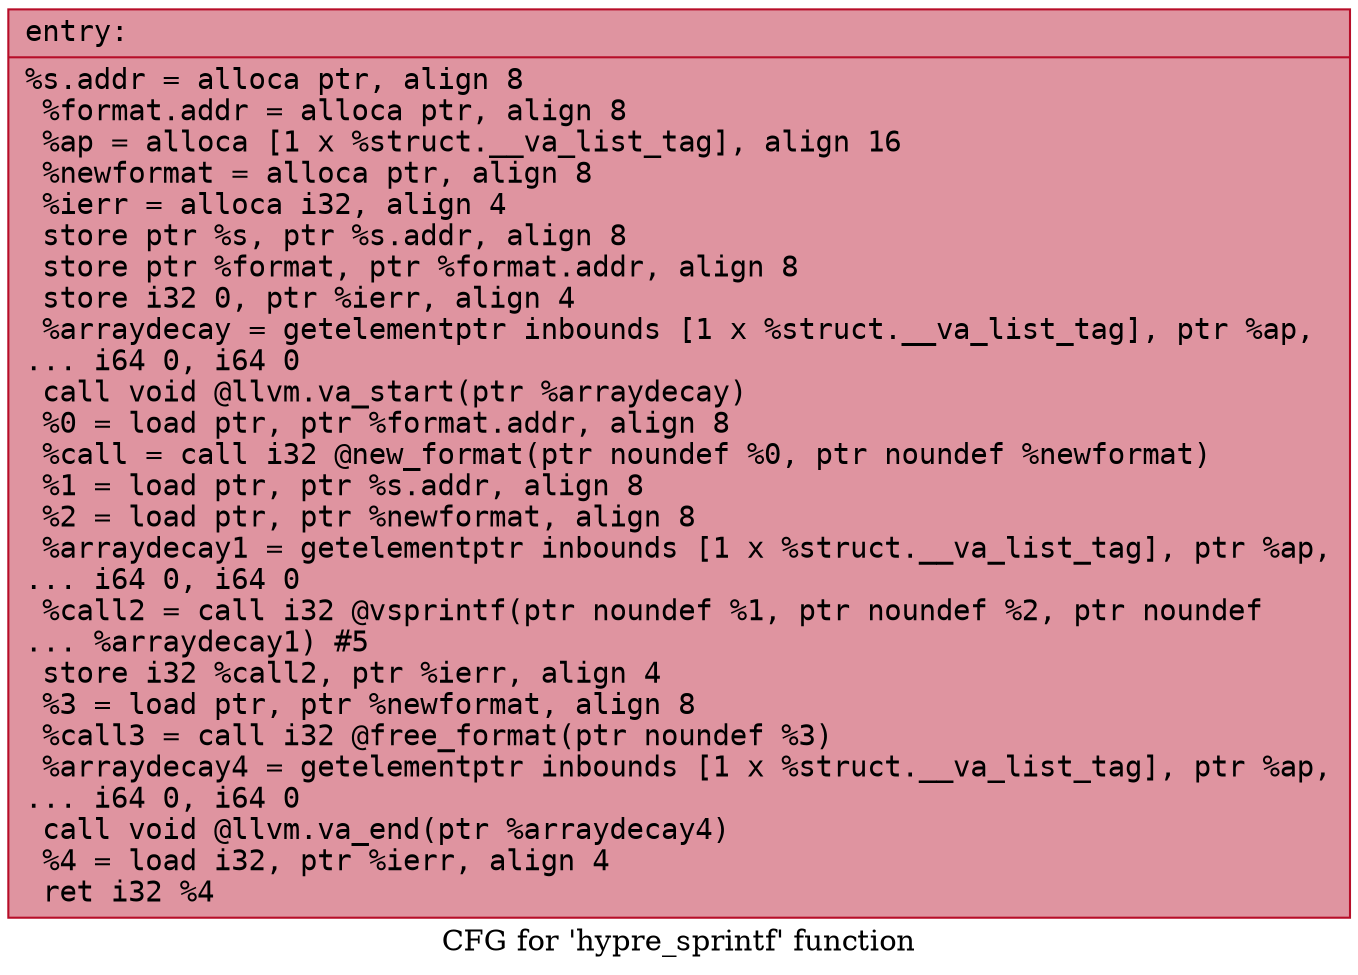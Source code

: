 digraph "CFG for 'hypre_sprintf' function" {
	label="CFG for 'hypre_sprintf' function";

	Node0x55a8c32d8c70 [shape=record,color="#b70d28ff", style=filled, fillcolor="#b70d2870" fontname="Courier",label="{entry:\l|  %s.addr = alloca ptr, align 8\l  %format.addr = alloca ptr, align 8\l  %ap = alloca [1 x %struct.__va_list_tag], align 16\l  %newformat = alloca ptr, align 8\l  %ierr = alloca i32, align 4\l  store ptr %s, ptr %s.addr, align 8\l  store ptr %format, ptr %format.addr, align 8\l  store i32 0, ptr %ierr, align 4\l  %arraydecay = getelementptr inbounds [1 x %struct.__va_list_tag], ptr %ap,\l... i64 0, i64 0\l  call void @llvm.va_start(ptr %arraydecay)\l  %0 = load ptr, ptr %format.addr, align 8\l  %call = call i32 @new_format(ptr noundef %0, ptr noundef %newformat)\l  %1 = load ptr, ptr %s.addr, align 8\l  %2 = load ptr, ptr %newformat, align 8\l  %arraydecay1 = getelementptr inbounds [1 x %struct.__va_list_tag], ptr %ap,\l... i64 0, i64 0\l  %call2 = call i32 @vsprintf(ptr noundef %1, ptr noundef %2, ptr noundef\l... %arraydecay1) #5\l  store i32 %call2, ptr %ierr, align 4\l  %3 = load ptr, ptr %newformat, align 8\l  %call3 = call i32 @free_format(ptr noundef %3)\l  %arraydecay4 = getelementptr inbounds [1 x %struct.__va_list_tag], ptr %ap,\l... i64 0, i64 0\l  call void @llvm.va_end(ptr %arraydecay4)\l  %4 = load i32, ptr %ierr, align 4\l  ret i32 %4\l}"];
}
